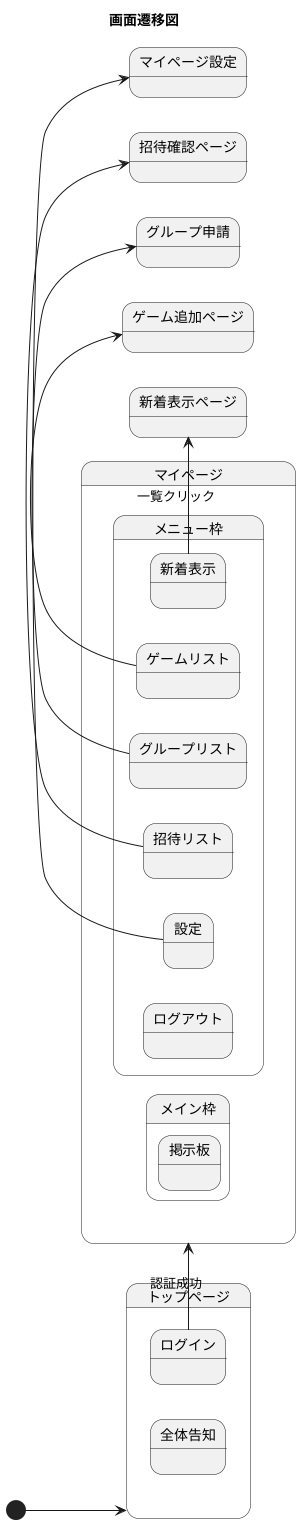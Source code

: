 @startuml
title 画面遷移図
left to right direction
state トップページ {
    ログイン:
    全体告知:
}
state マイページ {
    state メニュー枠 {
        新着表示:
        ゲームリスト:
        グループリスト:
        招待リスト:
        設定:
        ログアウト:
    }
    state メイン枠 {
        掲示板:
    }
}

[*] --> トップページ
ログイン -> マイページ : 認証成功

state 新着表示ページ {
}
新着表示 -> 新着表示ページ : 一覧クリック
state ゲーム追加ページ {
}
ゲームリスト -> ゲーム追加ページ
state グループ申請 {
}
グループリスト -> グループ申請
state 招待確認ページ {
}
招待リスト -> 招待確認ページ
state マイページ設定 {
}
設定 -> マイページ設定


@enduml
